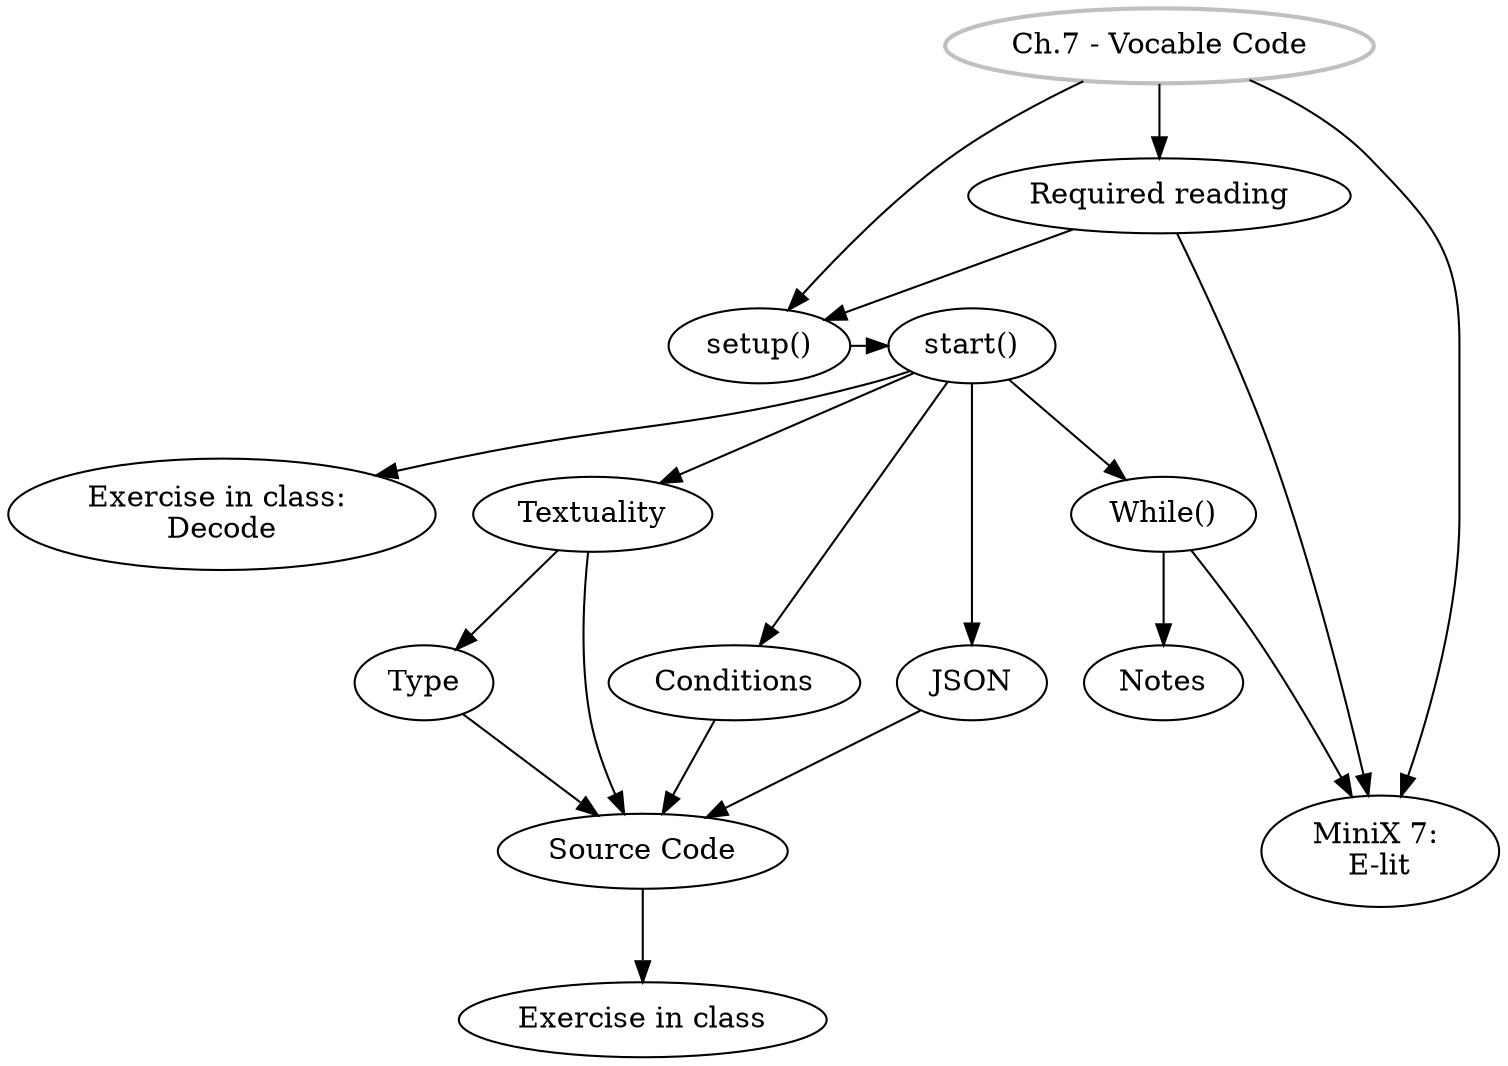 digraph G {
//labels
GS [
label="Ch.7 - Vocable Code",
style=bold,
color=grey,
]

SU [label="setup()"]
ST [label="start()"]
DE [label="Exercise in class: \nDecode"]
TX [label="Textuality"]
TP [label="Type"]
CO [label="Conditions"]
JS [label="JSON"]
SC [label="Source Code"]
EiC [label="Exercise in class"]
MW [label="While()"]
MX [label="MiniX 7: \nE-lit"]
RR [label="Required reading"]
Notes [label="Notes"]

//rank
{rank = same; SU, ST}
{rank = same; MX, SC}

//graph
GS -> SU -> ST -> DE;
GS -> RR, MX;
RR -> MX, SU;
ST -> TX -> TP;
ST -> CO, JS;
TX, TP, CO, JS -> SC -> EiC
ST -> MW -> Notes;
MW -> MX;
}

